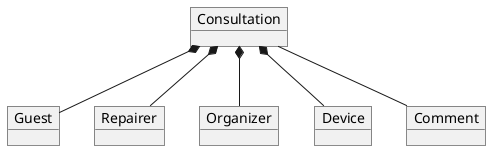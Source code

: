 @startuml

object Guest
object Repairer
object Organizer
object Device
object Comment
object Consultation

Consultation *-- Organizer
Consultation *-- Repairer
Consultation *-- Device
Consultation *-- Guest
Consultation -- Comment

@enduml